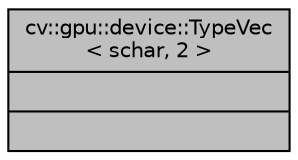digraph "cv::gpu::device::TypeVec&lt; schar, 2 &gt;"
{
 // LATEX_PDF_SIZE
  edge [fontname="Helvetica",fontsize="10",labelfontname="Helvetica",labelfontsize="10"];
  node [fontname="Helvetica",fontsize="10",shape=record];
  Node1 [label="{cv::gpu::device::TypeVec\l\< schar, 2 \>\n||}",height=0.2,width=0.4,color="black", fillcolor="grey75", style="filled", fontcolor="black",tooltip=" "];
}
